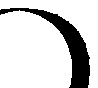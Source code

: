 beginfig(0)

path pth;
pen pn;
pth=fullcircle slanted .25 scaled 2cm;
pn=penrazor scaled 6bp;
draw pth withpen pn;
for t:=0 step .25 until length(pth):
	draw makepath(pn) shifted point t of pth withcolor black;
endfor

endfig
